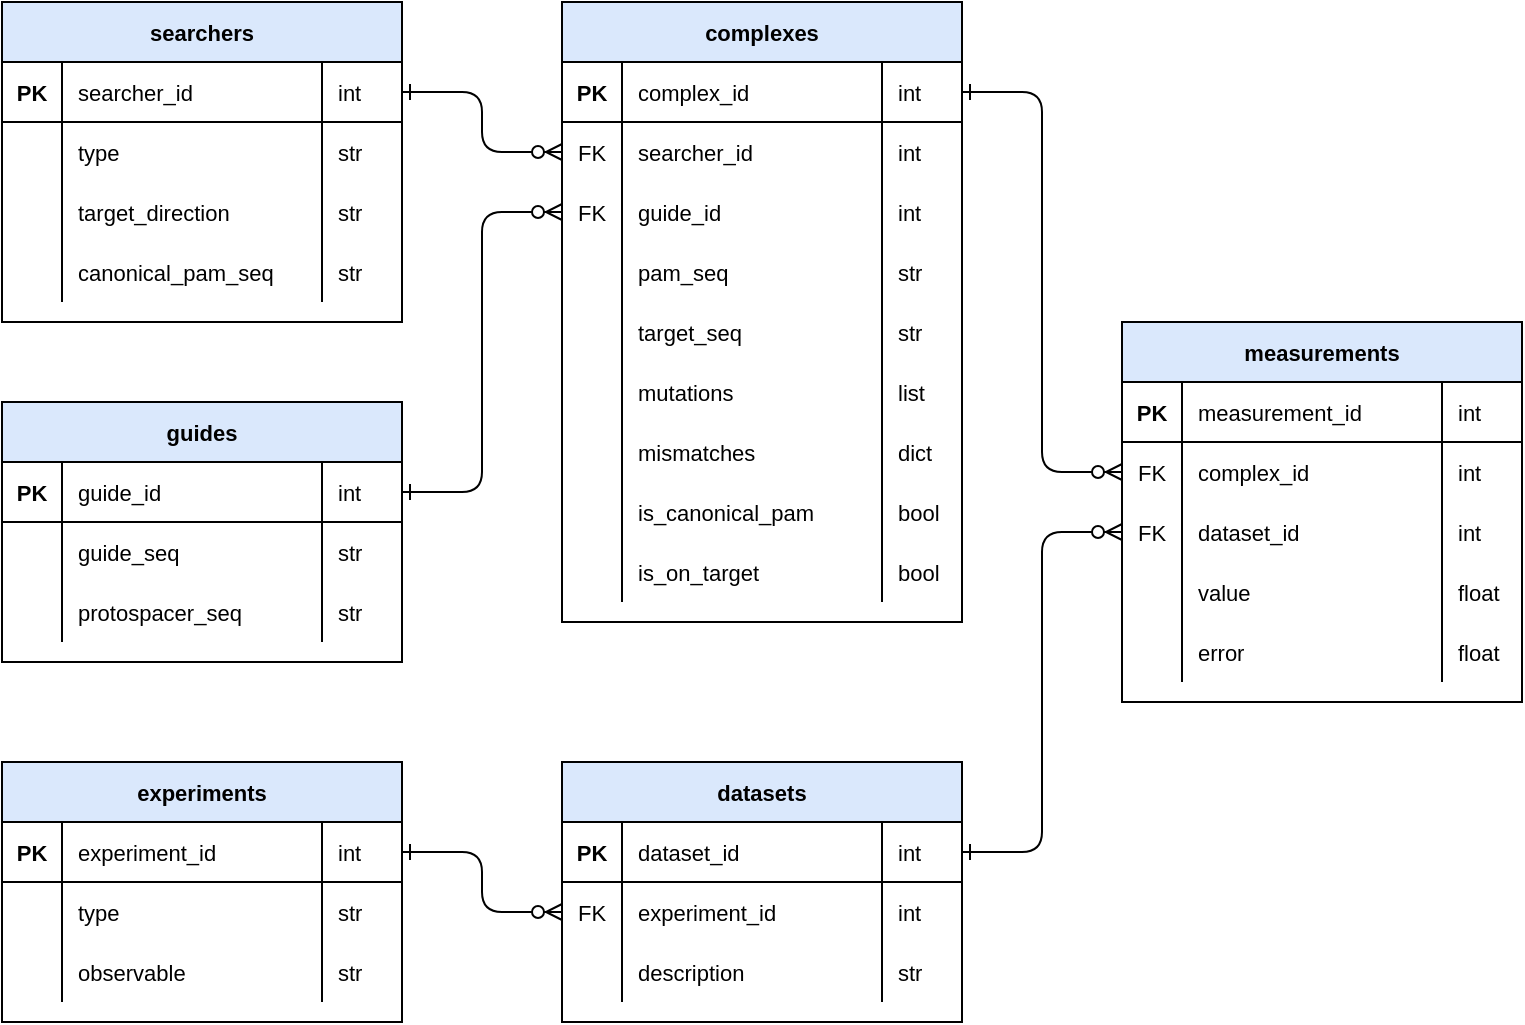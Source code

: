 <mxfile version="15.4.3" type="device"><diagram id="R2lEEEUBdFMjLlhIrx00" name="Page-1"><mxGraphModel dx="920" dy="513" grid="1" gridSize="10" guides="1" tooltips="1" connect="1" arrows="1" fold="1" page="1" pageScale="1" pageWidth="1169" pageHeight="827" math="0" shadow="0" extFonts="Permanent Marker^https://fonts.googleapis.com/css?family=Permanent+Marker"><root><mxCell id="0"/><mxCell id="1" parent="0"/><mxCell id="C-vyLk0tnHw3VtMMgP7b-23" value="searchers" style="shape=table;startSize=30;container=1;collapsible=1;childLayout=tableLayout;fixedRows=1;rowLines=0;fontStyle=1;align=center;resizeLast=1;fontSize=11;fillColor=#dae8fc;" parent="1" vertex="1"><mxGeometry x="120" y="120" width="200" height="160" as="geometry"/></mxCell><mxCell id="C-vyLk0tnHw3VtMMgP7b-24" value="" style="shape=partialRectangle;collapsible=0;dropTarget=0;pointerEvents=0;fillColor=none;points=[[0,0.5],[1,0.5]];portConstraint=eastwest;top=0;left=0;right=0;bottom=1;fontSize=11;" parent="C-vyLk0tnHw3VtMMgP7b-23" vertex="1"><mxGeometry y="30" width="200" height="30" as="geometry"/></mxCell><mxCell id="C-vyLk0tnHw3VtMMgP7b-25" value="PK" style="shape=partialRectangle;overflow=hidden;connectable=0;fillColor=none;top=0;left=0;bottom=0;right=0;fontStyle=1;fontSize=11;" parent="C-vyLk0tnHw3VtMMgP7b-24" vertex="1"><mxGeometry width="30" height="30" as="geometry"><mxRectangle width="30" height="30" as="alternateBounds"/></mxGeometry></mxCell><mxCell id="C-vyLk0tnHw3VtMMgP7b-26" value="searcher_id" style="shape=partialRectangle;overflow=hidden;connectable=0;fillColor=none;top=0;left=0;bottom=0;right=0;align=left;spacingLeft=6;fontStyle=0;fontSize=11;" parent="C-vyLk0tnHw3VtMMgP7b-24" vertex="1"><mxGeometry x="30" width="130" height="30" as="geometry"><mxRectangle width="130" height="30" as="alternateBounds"/></mxGeometry></mxCell><mxCell id="OWMgt8WF7cb6VwporYdC-1" value="int" style="shape=partialRectangle;overflow=hidden;connectable=0;fillColor=none;top=0;left=0;bottom=0;right=0;align=left;spacingLeft=6;fontStyle=0;fontSize=11;" parent="C-vyLk0tnHw3VtMMgP7b-24" vertex="1"><mxGeometry x="160" width="40" height="30" as="geometry"><mxRectangle width="40" height="30" as="alternateBounds"/></mxGeometry></mxCell><mxCell id="C-vyLk0tnHw3VtMMgP7b-27" value="" style="shape=partialRectangle;collapsible=0;dropTarget=0;pointerEvents=0;fillColor=none;points=[[0,0.5],[1,0.5]];portConstraint=eastwest;top=0;left=0;right=0;bottom=0;fontSize=11;" parent="C-vyLk0tnHw3VtMMgP7b-23" vertex="1"><mxGeometry y="60" width="200" height="30" as="geometry"/></mxCell><mxCell id="C-vyLk0tnHw3VtMMgP7b-28" value="" style="shape=partialRectangle;overflow=hidden;connectable=0;fillColor=none;top=0;left=0;bottom=0;right=0;fontSize=11;" parent="C-vyLk0tnHw3VtMMgP7b-27" vertex="1"><mxGeometry width="30" height="30" as="geometry"><mxRectangle width="30" height="30" as="alternateBounds"/></mxGeometry></mxCell><mxCell id="C-vyLk0tnHw3VtMMgP7b-29" value="type" style="shape=partialRectangle;overflow=hidden;connectable=0;fillColor=none;top=0;left=0;bottom=0;right=0;align=left;spacingLeft=6;fontSize=11;" parent="C-vyLk0tnHw3VtMMgP7b-27" vertex="1"><mxGeometry x="30" width="130" height="30" as="geometry"><mxRectangle width="130" height="30" as="alternateBounds"/></mxGeometry></mxCell><mxCell id="OWMgt8WF7cb6VwporYdC-2" value="str" style="shape=partialRectangle;overflow=hidden;connectable=0;fillColor=none;top=0;left=0;bottom=0;right=0;align=left;spacingLeft=6;fontSize=11;" parent="C-vyLk0tnHw3VtMMgP7b-27" vertex="1"><mxGeometry x="160" width="40" height="30" as="geometry"><mxRectangle width="40" height="30" as="alternateBounds"/></mxGeometry></mxCell><mxCell id="OWMgt8WF7cb6VwporYdC-7" style="shape=partialRectangle;collapsible=0;dropTarget=0;pointerEvents=0;fillColor=none;points=[[0,0.5],[1,0.5]];portConstraint=eastwest;top=0;left=0;right=0;bottom=0;fontSize=11;" parent="C-vyLk0tnHw3VtMMgP7b-23" vertex="1"><mxGeometry y="90" width="200" height="30" as="geometry"/></mxCell><mxCell id="OWMgt8WF7cb6VwporYdC-8" style="shape=partialRectangle;overflow=hidden;connectable=0;fillColor=none;top=0;left=0;bottom=0;right=0;fontSize=11;" parent="OWMgt8WF7cb6VwporYdC-7" vertex="1"><mxGeometry width="30" height="30" as="geometry"><mxRectangle width="30" height="30" as="alternateBounds"/></mxGeometry></mxCell><mxCell id="OWMgt8WF7cb6VwporYdC-9" value="target_direction" style="shape=partialRectangle;overflow=hidden;connectable=0;fillColor=none;top=0;left=0;bottom=0;right=0;align=left;spacingLeft=6;fontSize=11;" parent="OWMgt8WF7cb6VwporYdC-7" vertex="1"><mxGeometry x="30" width="130" height="30" as="geometry"><mxRectangle width="130" height="30" as="alternateBounds"/></mxGeometry></mxCell><mxCell id="OWMgt8WF7cb6VwporYdC-10" value="str" style="shape=partialRectangle;overflow=hidden;connectable=0;fillColor=none;top=0;left=0;bottom=0;right=0;align=left;spacingLeft=6;fontSize=11;" parent="OWMgt8WF7cb6VwporYdC-7" vertex="1"><mxGeometry x="160" width="40" height="30" as="geometry"><mxRectangle width="40" height="30" as="alternateBounds"/></mxGeometry></mxCell><mxCell id="OWMgt8WF7cb6VwporYdC-3" style="shape=partialRectangle;collapsible=0;dropTarget=0;pointerEvents=0;fillColor=none;points=[[0,0.5],[1,0.5]];portConstraint=eastwest;top=0;left=0;right=0;bottom=0;fontSize=11;" parent="C-vyLk0tnHw3VtMMgP7b-23" vertex="1"><mxGeometry y="120" width="200" height="30" as="geometry"/></mxCell><mxCell id="OWMgt8WF7cb6VwporYdC-4" style="shape=partialRectangle;overflow=hidden;connectable=0;fillColor=none;top=0;left=0;bottom=0;right=0;fontSize=11;" parent="OWMgt8WF7cb6VwporYdC-3" vertex="1"><mxGeometry width="30" height="30" as="geometry"><mxRectangle width="30" height="30" as="alternateBounds"/></mxGeometry></mxCell><mxCell id="OWMgt8WF7cb6VwporYdC-5" value="canonical_pam_seq" style="shape=partialRectangle;overflow=hidden;connectable=0;fillColor=none;top=0;left=0;bottom=0;right=0;align=left;spacingLeft=6;fontSize=11;" parent="OWMgt8WF7cb6VwporYdC-3" vertex="1"><mxGeometry x="30" width="130" height="30" as="geometry"><mxRectangle width="130" height="30" as="alternateBounds"/></mxGeometry></mxCell><mxCell id="OWMgt8WF7cb6VwporYdC-6" value="str" style="shape=partialRectangle;overflow=hidden;connectable=0;fillColor=none;top=0;left=0;bottom=0;right=0;align=left;spacingLeft=6;fontSize=11;" parent="OWMgt8WF7cb6VwporYdC-3" vertex="1"><mxGeometry x="160" width="40" height="30" as="geometry"><mxRectangle width="40" height="30" as="alternateBounds"/></mxGeometry></mxCell><mxCell id="OWMgt8WF7cb6VwporYdC-11" value="guides" style="shape=table;startSize=30;container=1;collapsible=1;childLayout=tableLayout;fixedRows=1;rowLines=0;fontStyle=1;align=center;resizeLast=1;fontSize=11;fillColor=#dae8fc;" parent="1" vertex="1"><mxGeometry x="120" y="320" width="200" height="130" as="geometry"/></mxCell><mxCell id="OWMgt8WF7cb6VwporYdC-12" value="" style="shape=partialRectangle;collapsible=0;dropTarget=0;pointerEvents=0;fillColor=none;points=[[0,0.5],[1,0.5]];portConstraint=eastwest;top=0;left=0;right=0;bottom=1;fontSize=11;" parent="OWMgt8WF7cb6VwporYdC-11" vertex="1"><mxGeometry y="30" width="200" height="30" as="geometry"/></mxCell><mxCell id="OWMgt8WF7cb6VwporYdC-13" value="PK" style="shape=partialRectangle;overflow=hidden;connectable=0;fillColor=none;top=0;left=0;bottom=0;right=0;fontStyle=1;fontSize=11;" parent="OWMgt8WF7cb6VwporYdC-12" vertex="1"><mxGeometry width="30" height="30" as="geometry"><mxRectangle width="30" height="30" as="alternateBounds"/></mxGeometry></mxCell><mxCell id="OWMgt8WF7cb6VwporYdC-14" value="guide_id" style="shape=partialRectangle;overflow=hidden;connectable=0;fillColor=none;top=0;left=0;bottom=0;right=0;align=left;spacingLeft=6;fontStyle=0;fontSize=11;" parent="OWMgt8WF7cb6VwporYdC-12" vertex="1"><mxGeometry x="30" width="130" height="30" as="geometry"><mxRectangle width="130" height="30" as="alternateBounds"/></mxGeometry></mxCell><mxCell id="OWMgt8WF7cb6VwporYdC-15" value="int" style="shape=partialRectangle;overflow=hidden;connectable=0;fillColor=none;top=0;left=0;bottom=0;right=0;align=left;spacingLeft=6;fontStyle=0;fontSize=11;" parent="OWMgt8WF7cb6VwporYdC-12" vertex="1"><mxGeometry x="160" width="40" height="30" as="geometry"><mxRectangle width="40" height="30" as="alternateBounds"/></mxGeometry></mxCell><mxCell id="OWMgt8WF7cb6VwporYdC-20" style="shape=partialRectangle;collapsible=0;dropTarget=0;pointerEvents=0;fillColor=none;points=[[0,0.5],[1,0.5]];portConstraint=eastwest;top=0;left=0;right=0;bottom=0;fontSize=11;" parent="OWMgt8WF7cb6VwporYdC-11" vertex="1"><mxGeometry y="60" width="200" height="30" as="geometry"/></mxCell><mxCell id="OWMgt8WF7cb6VwporYdC-21" style="shape=partialRectangle;overflow=hidden;connectable=0;fillColor=none;top=0;left=0;bottom=0;right=0;fontSize=11;" parent="OWMgt8WF7cb6VwporYdC-20" vertex="1"><mxGeometry width="30" height="30" as="geometry"><mxRectangle width="30" height="30" as="alternateBounds"/></mxGeometry></mxCell><mxCell id="OWMgt8WF7cb6VwporYdC-22" value="guide_seq" style="shape=partialRectangle;overflow=hidden;connectable=0;fillColor=none;top=0;left=0;bottom=0;right=0;align=left;spacingLeft=6;fontSize=11;" parent="OWMgt8WF7cb6VwporYdC-20" vertex="1"><mxGeometry x="30" width="130" height="30" as="geometry"><mxRectangle width="130" height="30" as="alternateBounds"/></mxGeometry></mxCell><mxCell id="OWMgt8WF7cb6VwporYdC-23" value="str" style="shape=partialRectangle;overflow=hidden;connectable=0;fillColor=none;top=0;left=0;bottom=0;right=0;align=left;spacingLeft=6;fontSize=11;" parent="OWMgt8WF7cb6VwporYdC-20" vertex="1"><mxGeometry x="160" width="40" height="30" as="geometry"><mxRectangle width="40" height="30" as="alternateBounds"/></mxGeometry></mxCell><mxCell id="OWMgt8WF7cb6VwporYdC-24" style="shape=partialRectangle;collapsible=0;dropTarget=0;pointerEvents=0;fillColor=none;points=[[0,0.5],[1,0.5]];portConstraint=eastwest;top=0;left=0;right=0;bottom=0;fontSize=11;" parent="OWMgt8WF7cb6VwporYdC-11" vertex="1"><mxGeometry y="90" width="200" height="30" as="geometry"/></mxCell><mxCell id="OWMgt8WF7cb6VwporYdC-25" style="shape=partialRectangle;overflow=hidden;connectable=0;fillColor=none;top=0;left=0;bottom=0;right=0;fontSize=11;" parent="OWMgt8WF7cb6VwporYdC-24" vertex="1"><mxGeometry width="30" height="30" as="geometry"><mxRectangle width="30" height="30" as="alternateBounds"/></mxGeometry></mxCell><mxCell id="OWMgt8WF7cb6VwporYdC-26" value="protospacer_seq" style="shape=partialRectangle;overflow=hidden;connectable=0;fillColor=none;top=0;left=0;bottom=0;right=0;align=left;spacingLeft=6;fontSize=11;" parent="OWMgt8WF7cb6VwporYdC-24" vertex="1"><mxGeometry x="30" width="130" height="30" as="geometry"><mxRectangle width="130" height="30" as="alternateBounds"/></mxGeometry></mxCell><mxCell id="OWMgt8WF7cb6VwporYdC-27" value="str" style="shape=partialRectangle;overflow=hidden;connectable=0;fillColor=none;top=0;left=0;bottom=0;right=0;align=left;spacingLeft=6;fontSize=11;" parent="OWMgt8WF7cb6VwporYdC-24" vertex="1"><mxGeometry x="160" width="40" height="30" as="geometry"><mxRectangle width="40" height="30" as="alternateBounds"/></mxGeometry></mxCell><mxCell id="OWMgt8WF7cb6VwporYdC-29" value="complexes" style="shape=table;startSize=30;container=1;collapsible=1;childLayout=tableLayout;fixedRows=1;rowLines=0;fontStyle=1;align=center;resizeLast=1;fontSize=11;fillColor=#dae8fc;" parent="1" vertex="1"><mxGeometry x="400" y="120" width="200" height="310" as="geometry"/></mxCell><mxCell id="OWMgt8WF7cb6VwporYdC-30" value="" style="shape=partialRectangle;collapsible=0;dropTarget=0;pointerEvents=0;fillColor=none;points=[[0,0.5],[1,0.5]];portConstraint=eastwest;top=0;left=0;right=0;bottom=1;fontSize=11;" parent="OWMgt8WF7cb6VwporYdC-29" vertex="1"><mxGeometry y="30" width="200" height="30" as="geometry"/></mxCell><mxCell id="OWMgt8WF7cb6VwporYdC-31" value="PK" style="shape=partialRectangle;overflow=hidden;connectable=0;fillColor=none;top=0;left=0;bottom=0;right=0;fontStyle=1;fontSize=11;" parent="OWMgt8WF7cb6VwporYdC-30" vertex="1"><mxGeometry width="30" height="30" as="geometry"><mxRectangle width="30" height="30" as="alternateBounds"/></mxGeometry></mxCell><mxCell id="OWMgt8WF7cb6VwporYdC-32" value="complex_id" style="shape=partialRectangle;overflow=hidden;connectable=0;fillColor=none;top=0;left=0;bottom=0;right=0;align=left;spacingLeft=6;fontStyle=0;fontSize=11;" parent="OWMgt8WF7cb6VwporYdC-30" vertex="1"><mxGeometry x="30" width="130" height="30" as="geometry"><mxRectangle width="130" height="30" as="alternateBounds"/></mxGeometry></mxCell><mxCell id="OWMgt8WF7cb6VwporYdC-33" value="int" style="shape=partialRectangle;overflow=hidden;connectable=0;fillColor=none;top=0;left=0;bottom=0;right=0;align=left;spacingLeft=6;fontStyle=0;fontSize=11;" parent="OWMgt8WF7cb6VwporYdC-30" vertex="1"><mxGeometry x="160" width="40" height="30" as="geometry"><mxRectangle width="40" height="30" as="alternateBounds"/></mxGeometry></mxCell><mxCell id="OWMgt8WF7cb6VwporYdC-91" style="shape=partialRectangle;collapsible=0;dropTarget=0;pointerEvents=0;fillColor=none;points=[[0,0.5],[1,0.5]];portConstraint=eastwest;top=0;left=0;right=0;bottom=0;fontSize=11;" parent="OWMgt8WF7cb6VwporYdC-29" vertex="1"><mxGeometry y="60" width="200" height="30" as="geometry"/></mxCell><mxCell id="OWMgt8WF7cb6VwporYdC-92" value="FK" style="shape=partialRectangle;overflow=hidden;connectable=0;fillColor=none;top=0;left=0;bottom=0;right=0;fontSize=11;" parent="OWMgt8WF7cb6VwporYdC-91" vertex="1"><mxGeometry width="30" height="30" as="geometry"><mxRectangle width="30" height="30" as="alternateBounds"/></mxGeometry></mxCell><mxCell id="OWMgt8WF7cb6VwporYdC-93" value="searcher_id" style="shape=partialRectangle;overflow=hidden;connectable=0;fillColor=none;top=0;left=0;bottom=0;right=0;align=left;spacingLeft=6;fontSize=11;" parent="OWMgt8WF7cb6VwporYdC-91" vertex="1"><mxGeometry x="30" width="130" height="30" as="geometry"><mxRectangle width="130" height="30" as="alternateBounds"/></mxGeometry></mxCell><mxCell id="OWMgt8WF7cb6VwporYdC-94" value="int" style="shape=partialRectangle;overflow=hidden;connectable=0;fillColor=none;top=0;left=0;bottom=0;right=0;align=left;spacingLeft=6;fontSize=11;" parent="OWMgt8WF7cb6VwporYdC-91" vertex="1"><mxGeometry x="160" width="40" height="30" as="geometry"><mxRectangle width="40" height="30" as="alternateBounds"/></mxGeometry></mxCell><mxCell id="OWMgt8WF7cb6VwporYdC-34" value="" style="shape=partialRectangle;collapsible=0;dropTarget=0;pointerEvents=0;fillColor=none;points=[[0,0.5],[1,0.5]];portConstraint=eastwest;top=0;left=0;right=0;bottom=0;fontSize=11;" parent="OWMgt8WF7cb6VwporYdC-29" vertex="1"><mxGeometry y="90" width="200" height="30" as="geometry"/></mxCell><mxCell id="OWMgt8WF7cb6VwporYdC-35" value="FK" style="shape=partialRectangle;overflow=hidden;connectable=0;fillColor=none;top=0;left=0;bottom=0;right=0;fontSize=11;" parent="OWMgt8WF7cb6VwporYdC-34" vertex="1"><mxGeometry width="30" height="30" as="geometry"><mxRectangle width="30" height="30" as="alternateBounds"/></mxGeometry></mxCell><mxCell id="OWMgt8WF7cb6VwporYdC-36" value="guide_id" style="shape=partialRectangle;overflow=hidden;connectable=0;fillColor=none;top=0;left=0;bottom=0;right=0;align=left;spacingLeft=6;fontSize=11;" parent="OWMgt8WF7cb6VwporYdC-34" vertex="1"><mxGeometry x="30" width="130" height="30" as="geometry"><mxRectangle width="130" height="30" as="alternateBounds"/></mxGeometry></mxCell><mxCell id="OWMgt8WF7cb6VwporYdC-37" value="int" style="shape=partialRectangle;overflow=hidden;connectable=0;fillColor=none;top=0;left=0;bottom=0;right=0;align=left;spacingLeft=6;fontSize=11;" parent="OWMgt8WF7cb6VwporYdC-34" vertex="1"><mxGeometry x="160" width="40" height="30" as="geometry"><mxRectangle width="40" height="30" as="alternateBounds"/></mxGeometry></mxCell><mxCell id="OWMgt8WF7cb6VwporYdC-96" style="shape=partialRectangle;collapsible=0;dropTarget=0;pointerEvents=0;fillColor=none;points=[[0,0.5],[1,0.5]];portConstraint=eastwest;top=0;left=0;right=0;bottom=0;fontSize=11;" parent="OWMgt8WF7cb6VwporYdC-29" vertex="1"><mxGeometry y="120" width="200" height="30" as="geometry"/></mxCell><mxCell id="OWMgt8WF7cb6VwporYdC-97" style="shape=partialRectangle;overflow=hidden;connectable=0;fillColor=none;top=0;left=0;bottom=0;right=0;fontSize=11;" parent="OWMgt8WF7cb6VwporYdC-96" vertex="1"><mxGeometry width="30" height="30" as="geometry"><mxRectangle width="30" height="30" as="alternateBounds"/></mxGeometry></mxCell><mxCell id="OWMgt8WF7cb6VwporYdC-98" value="pam_seq" style="shape=partialRectangle;overflow=hidden;connectable=0;fillColor=none;top=0;left=0;bottom=0;right=0;align=left;spacingLeft=6;fontSize=11;" parent="OWMgt8WF7cb6VwporYdC-96" vertex="1"><mxGeometry x="30" width="130" height="30" as="geometry"><mxRectangle width="130" height="30" as="alternateBounds"/></mxGeometry></mxCell><mxCell id="OWMgt8WF7cb6VwporYdC-99" value="str" style="shape=partialRectangle;overflow=hidden;connectable=0;fillColor=none;top=0;left=0;bottom=0;right=0;align=left;spacingLeft=6;fontSize=11;" parent="OWMgt8WF7cb6VwporYdC-96" vertex="1"><mxGeometry x="160" width="40" height="30" as="geometry"><mxRectangle width="40" height="30" as="alternateBounds"/></mxGeometry></mxCell><mxCell id="OWMgt8WF7cb6VwporYdC-56" style="shape=partialRectangle;collapsible=0;dropTarget=0;pointerEvents=0;fillColor=none;points=[[0,0.5],[1,0.5]];portConstraint=eastwest;top=0;left=0;right=0;bottom=0;fontSize=11;" parent="OWMgt8WF7cb6VwporYdC-29" vertex="1"><mxGeometry y="150" width="200" height="30" as="geometry"/></mxCell><mxCell id="OWMgt8WF7cb6VwporYdC-57" style="shape=partialRectangle;overflow=hidden;connectable=0;fillColor=none;top=0;left=0;bottom=0;right=0;fontSize=11;" parent="OWMgt8WF7cb6VwporYdC-56" vertex="1"><mxGeometry width="30" height="30" as="geometry"><mxRectangle width="30" height="30" as="alternateBounds"/></mxGeometry></mxCell><mxCell id="OWMgt8WF7cb6VwporYdC-58" value="target_seq" style="shape=partialRectangle;overflow=hidden;connectable=0;fillColor=none;top=0;left=0;bottom=0;right=0;align=left;spacingLeft=6;fontSize=11;" parent="OWMgt8WF7cb6VwporYdC-56" vertex="1"><mxGeometry x="30" width="130" height="30" as="geometry"><mxRectangle width="130" height="30" as="alternateBounds"/></mxGeometry></mxCell><mxCell id="OWMgt8WF7cb6VwporYdC-59" value="str" style="shape=partialRectangle;overflow=hidden;connectable=0;fillColor=none;top=0;left=0;bottom=0;right=0;align=left;spacingLeft=6;fontSize=11;" parent="OWMgt8WF7cb6VwporYdC-56" vertex="1"><mxGeometry x="160" width="40" height="30" as="geometry"><mxRectangle width="40" height="30" as="alternateBounds"/></mxGeometry></mxCell><mxCell id="OWMgt8WF7cb6VwporYdC-52" style="shape=partialRectangle;collapsible=0;dropTarget=0;pointerEvents=0;fillColor=none;points=[[0,0.5],[1,0.5]];portConstraint=eastwest;top=0;left=0;right=0;bottom=0;fontSize=11;" parent="OWMgt8WF7cb6VwporYdC-29" vertex="1"><mxGeometry y="180" width="200" height="30" as="geometry"/></mxCell><mxCell id="OWMgt8WF7cb6VwporYdC-53" style="shape=partialRectangle;overflow=hidden;connectable=0;fillColor=none;top=0;left=0;bottom=0;right=0;fontSize=11;" parent="OWMgt8WF7cb6VwporYdC-52" vertex="1"><mxGeometry width="30" height="30" as="geometry"><mxRectangle width="30" height="30" as="alternateBounds"/></mxGeometry></mxCell><mxCell id="OWMgt8WF7cb6VwporYdC-54" value="mutations" style="shape=partialRectangle;overflow=hidden;connectable=0;fillColor=none;top=0;left=0;bottom=0;right=0;align=left;spacingLeft=6;fontSize=11;" parent="OWMgt8WF7cb6VwporYdC-52" vertex="1"><mxGeometry x="30" width="130" height="30" as="geometry"><mxRectangle width="130" height="30" as="alternateBounds"/></mxGeometry></mxCell><mxCell id="OWMgt8WF7cb6VwporYdC-55" value="list" style="shape=partialRectangle;overflow=hidden;connectable=0;fillColor=none;top=0;left=0;bottom=0;right=0;align=left;spacingLeft=6;fontSize=11;" parent="OWMgt8WF7cb6VwporYdC-52" vertex="1"><mxGeometry x="160" width="40" height="30" as="geometry"><mxRectangle width="40" height="30" as="alternateBounds"/></mxGeometry></mxCell><mxCell id="OWMgt8WF7cb6VwporYdC-48" style="shape=partialRectangle;collapsible=0;dropTarget=0;pointerEvents=0;fillColor=none;points=[[0,0.5],[1,0.5]];portConstraint=eastwest;top=0;left=0;right=0;bottom=0;fontSize=11;" parent="OWMgt8WF7cb6VwporYdC-29" vertex="1"><mxGeometry y="210" width="200" height="30" as="geometry"/></mxCell><mxCell id="OWMgt8WF7cb6VwporYdC-49" style="shape=partialRectangle;overflow=hidden;connectable=0;fillColor=none;top=0;left=0;bottom=0;right=0;fontSize=11;" parent="OWMgt8WF7cb6VwporYdC-48" vertex="1"><mxGeometry width="30" height="30" as="geometry"><mxRectangle width="30" height="30" as="alternateBounds"/></mxGeometry></mxCell><mxCell id="OWMgt8WF7cb6VwporYdC-50" value="mismatches" style="shape=partialRectangle;overflow=hidden;connectable=0;fillColor=none;top=0;left=0;bottom=0;right=0;align=left;spacingLeft=6;fontSize=11;" parent="OWMgt8WF7cb6VwporYdC-48" vertex="1"><mxGeometry x="30" width="130" height="30" as="geometry"><mxRectangle width="130" height="30" as="alternateBounds"/></mxGeometry></mxCell><mxCell id="OWMgt8WF7cb6VwporYdC-51" value="dict" style="shape=partialRectangle;overflow=hidden;connectable=0;fillColor=none;top=0;left=0;bottom=0;right=0;align=left;spacingLeft=6;fontSize=11;" parent="OWMgt8WF7cb6VwporYdC-48" vertex="1"><mxGeometry x="160" width="40" height="30" as="geometry"><mxRectangle width="40" height="30" as="alternateBounds"/></mxGeometry></mxCell><mxCell id="OWMgt8WF7cb6VwporYdC-100" style="shape=partialRectangle;collapsible=0;dropTarget=0;pointerEvents=0;fillColor=none;points=[[0,0.5],[1,0.5]];portConstraint=eastwest;top=0;left=0;right=0;bottom=0;fontSize=11;" parent="OWMgt8WF7cb6VwporYdC-29" vertex="1"><mxGeometry y="240" width="200" height="30" as="geometry"/></mxCell><mxCell id="OWMgt8WF7cb6VwporYdC-101" style="shape=partialRectangle;overflow=hidden;connectable=0;fillColor=none;top=0;left=0;bottom=0;right=0;fontSize=11;" parent="OWMgt8WF7cb6VwporYdC-100" vertex="1"><mxGeometry width="30" height="30" as="geometry"><mxRectangle width="30" height="30" as="alternateBounds"/></mxGeometry></mxCell><mxCell id="OWMgt8WF7cb6VwporYdC-102" value="is_canonical_pam" style="shape=partialRectangle;overflow=hidden;connectable=0;fillColor=none;top=0;left=0;bottom=0;right=0;align=left;spacingLeft=6;fontSize=11;" parent="OWMgt8WF7cb6VwporYdC-100" vertex="1"><mxGeometry x="30" width="130" height="30" as="geometry"><mxRectangle width="130" height="30" as="alternateBounds"/></mxGeometry></mxCell><mxCell id="OWMgt8WF7cb6VwporYdC-103" value="bool" style="shape=partialRectangle;overflow=hidden;connectable=0;fillColor=none;top=0;left=0;bottom=0;right=0;align=left;spacingLeft=6;fontSize=11;" parent="OWMgt8WF7cb6VwporYdC-100" vertex="1"><mxGeometry x="160" width="40" height="30" as="geometry"><mxRectangle width="40" height="30" as="alternateBounds"/></mxGeometry></mxCell><mxCell id="OWMgt8WF7cb6VwporYdC-60" style="shape=partialRectangle;collapsible=0;dropTarget=0;pointerEvents=0;fillColor=none;points=[[0,0.5],[1,0.5]];portConstraint=eastwest;top=0;left=0;right=0;bottom=0;fontSize=11;" parent="OWMgt8WF7cb6VwporYdC-29" vertex="1"><mxGeometry y="270" width="200" height="30" as="geometry"/></mxCell><mxCell id="OWMgt8WF7cb6VwporYdC-61" style="shape=partialRectangle;overflow=hidden;connectable=0;fillColor=none;top=0;left=0;bottom=0;right=0;fontSize=11;" parent="OWMgt8WF7cb6VwporYdC-60" vertex="1"><mxGeometry width="30" height="30" as="geometry"><mxRectangle width="30" height="30" as="alternateBounds"/></mxGeometry></mxCell><mxCell id="OWMgt8WF7cb6VwporYdC-62" value="is_on_target" style="shape=partialRectangle;overflow=hidden;connectable=0;fillColor=none;top=0;left=0;bottom=0;right=0;align=left;spacingLeft=6;fontSize=11;" parent="OWMgt8WF7cb6VwporYdC-60" vertex="1"><mxGeometry x="30" width="130" height="30" as="geometry"><mxRectangle width="130" height="30" as="alternateBounds"/></mxGeometry></mxCell><mxCell id="OWMgt8WF7cb6VwporYdC-63" value="bool" style="shape=partialRectangle;overflow=hidden;connectable=0;fillColor=none;top=0;left=0;bottom=0;right=0;align=left;spacingLeft=6;fontSize=11;" parent="OWMgt8WF7cb6VwporYdC-60" vertex="1"><mxGeometry x="160" width="40" height="30" as="geometry"><mxRectangle width="40" height="30" as="alternateBounds"/></mxGeometry></mxCell><mxCell id="OWMgt8WF7cb6VwporYdC-47" style="edgeStyle=orthogonalEdgeStyle;rounded=1;orthogonalLoop=1;jettySize=auto;html=1;exitX=1;exitY=0.5;exitDx=0;exitDy=0;entryX=0;entryY=0.5;entryDx=0;entryDy=0;fontSize=11;endArrow=ERzeroToMany;endFill=1;startArrow=ERone;startFill=0;" parent="1" source="OWMgt8WF7cb6VwporYdC-12" target="OWMgt8WF7cb6VwporYdC-34" edge="1"><mxGeometry relative="1" as="geometry"/></mxCell><mxCell id="OWMgt8WF7cb6VwporYdC-95" style="edgeStyle=orthogonalEdgeStyle;rounded=1;orthogonalLoop=1;jettySize=auto;html=1;exitX=1;exitY=0.5;exitDx=0;exitDy=0;fontSize=11;endArrow=ERzeroToMany;endFill=1;startArrow=ERone;startFill=0;" parent="1" source="C-vyLk0tnHw3VtMMgP7b-24" target="OWMgt8WF7cb6VwporYdC-91" edge="1"><mxGeometry relative="1" as="geometry"><mxPoint x="330" y="365" as="sourcePoint"/><mxPoint x="350" y="230" as="targetPoint"/></mxGeometry></mxCell><mxCell id="pB6CcoBYDEQ1j55yMQIk-1" value="experiments" style="shape=table;startSize=30;container=1;collapsible=1;childLayout=tableLayout;fixedRows=1;rowLines=0;fontStyle=1;align=center;resizeLast=1;fontSize=11;fillColor=#dae8fc;" parent="1" vertex="1"><mxGeometry x="120" y="500" width="200" height="130" as="geometry"/></mxCell><mxCell id="pB6CcoBYDEQ1j55yMQIk-2" value="" style="shape=partialRectangle;collapsible=0;dropTarget=0;pointerEvents=0;fillColor=none;points=[[0,0.5],[1,0.5]];portConstraint=eastwest;top=0;left=0;right=0;bottom=1;fontSize=11;" parent="pB6CcoBYDEQ1j55yMQIk-1" vertex="1"><mxGeometry y="30" width="200" height="30" as="geometry"/></mxCell><mxCell id="pB6CcoBYDEQ1j55yMQIk-3" value="PK" style="shape=partialRectangle;overflow=hidden;connectable=0;fillColor=none;top=0;left=0;bottom=0;right=0;fontStyle=1;fontSize=11;" parent="pB6CcoBYDEQ1j55yMQIk-2" vertex="1"><mxGeometry width="30" height="30" as="geometry"><mxRectangle width="30" height="30" as="alternateBounds"/></mxGeometry></mxCell><mxCell id="pB6CcoBYDEQ1j55yMQIk-4" value="experiment_id" style="shape=partialRectangle;overflow=hidden;connectable=0;fillColor=none;top=0;left=0;bottom=0;right=0;align=left;spacingLeft=6;fontStyle=0;fontSize=11;" parent="pB6CcoBYDEQ1j55yMQIk-2" vertex="1"><mxGeometry x="30" width="130" height="30" as="geometry"><mxRectangle width="130" height="30" as="alternateBounds"/></mxGeometry></mxCell><mxCell id="pB6CcoBYDEQ1j55yMQIk-5" value="int" style="shape=partialRectangle;overflow=hidden;connectable=0;fillColor=none;top=0;left=0;bottom=0;right=0;align=left;spacingLeft=6;fontStyle=0;fontSize=11;" parent="pB6CcoBYDEQ1j55yMQIk-2" vertex="1"><mxGeometry x="160" width="40" height="30" as="geometry"><mxRectangle width="40" height="30" as="alternateBounds"/></mxGeometry></mxCell><mxCell id="pB6CcoBYDEQ1j55yMQIk-6" style="shape=partialRectangle;collapsible=0;dropTarget=0;pointerEvents=0;fillColor=none;points=[[0,0.5],[1,0.5]];portConstraint=eastwest;top=0;left=0;right=0;bottom=0;fontSize=11;" parent="pB6CcoBYDEQ1j55yMQIk-1" vertex="1"><mxGeometry y="60" width="200" height="30" as="geometry"/></mxCell><mxCell id="pB6CcoBYDEQ1j55yMQIk-7" value="" style="shape=partialRectangle;overflow=hidden;connectable=0;fillColor=none;top=0;left=0;bottom=0;right=0;fontSize=11;" parent="pB6CcoBYDEQ1j55yMQIk-6" vertex="1"><mxGeometry width="30" height="30" as="geometry"><mxRectangle width="30" height="30" as="alternateBounds"/></mxGeometry></mxCell><mxCell id="pB6CcoBYDEQ1j55yMQIk-8" value="type" style="shape=partialRectangle;overflow=hidden;connectable=0;fillColor=none;top=0;left=0;bottom=0;right=0;align=left;spacingLeft=6;fontSize=11;" parent="pB6CcoBYDEQ1j55yMQIk-6" vertex="1"><mxGeometry x="30" width="130" height="30" as="geometry"><mxRectangle width="130" height="30" as="alternateBounds"/></mxGeometry></mxCell><mxCell id="pB6CcoBYDEQ1j55yMQIk-9" value="str" style="shape=partialRectangle;overflow=hidden;connectable=0;fillColor=none;top=0;left=0;bottom=0;right=0;align=left;spacingLeft=6;fontSize=11;" parent="pB6CcoBYDEQ1j55yMQIk-6" vertex="1"><mxGeometry x="160" width="40" height="30" as="geometry"><mxRectangle width="40" height="30" as="alternateBounds"/></mxGeometry></mxCell><mxCell id="pB6CcoBYDEQ1j55yMQIk-10" value="" style="shape=partialRectangle;collapsible=0;dropTarget=0;pointerEvents=0;fillColor=none;points=[[0,0.5],[1,0.5]];portConstraint=eastwest;top=0;left=0;right=0;bottom=0;fontSize=11;" parent="pB6CcoBYDEQ1j55yMQIk-1" vertex="1"><mxGeometry y="90" width="200" height="30" as="geometry"/></mxCell><mxCell id="pB6CcoBYDEQ1j55yMQIk-11" value="" style="shape=partialRectangle;overflow=hidden;connectable=0;fillColor=none;top=0;left=0;bottom=0;right=0;fontSize=11;" parent="pB6CcoBYDEQ1j55yMQIk-10" vertex="1"><mxGeometry width="30" height="30" as="geometry"><mxRectangle width="30" height="30" as="alternateBounds"/></mxGeometry></mxCell><mxCell id="pB6CcoBYDEQ1j55yMQIk-12" value="observable" style="shape=partialRectangle;overflow=hidden;connectable=0;fillColor=none;top=0;left=0;bottom=0;right=0;align=left;spacingLeft=6;fontSize=11;" parent="pB6CcoBYDEQ1j55yMQIk-10" vertex="1"><mxGeometry x="30" width="130" height="30" as="geometry"><mxRectangle width="130" height="30" as="alternateBounds"/></mxGeometry></mxCell><mxCell id="pB6CcoBYDEQ1j55yMQIk-13" value="str" style="shape=partialRectangle;overflow=hidden;connectable=0;fillColor=none;top=0;left=0;bottom=0;right=0;align=left;spacingLeft=6;fontSize=11;" parent="pB6CcoBYDEQ1j55yMQIk-10" vertex="1"><mxGeometry x="160" width="40" height="30" as="geometry"><mxRectangle width="40" height="30" as="alternateBounds"/></mxGeometry></mxCell><mxCell id="pB6CcoBYDEQ1j55yMQIk-38" value="datasets" style="shape=table;startSize=30;container=1;collapsible=1;childLayout=tableLayout;fixedRows=1;rowLines=0;fontStyle=1;align=center;resizeLast=1;fontSize=11;fillColor=#dae8fc;" parent="1" vertex="1"><mxGeometry x="400" y="500" width="200" height="130" as="geometry"/></mxCell><mxCell id="pB6CcoBYDEQ1j55yMQIk-39" value="" style="shape=partialRectangle;collapsible=0;dropTarget=0;pointerEvents=0;fillColor=none;points=[[0,0.5],[1,0.5]];portConstraint=eastwest;top=0;left=0;right=0;bottom=1;fontSize=11;" parent="pB6CcoBYDEQ1j55yMQIk-38" vertex="1"><mxGeometry y="30" width="200" height="30" as="geometry"/></mxCell><mxCell id="pB6CcoBYDEQ1j55yMQIk-40" value="PK" style="shape=partialRectangle;overflow=hidden;connectable=0;fillColor=none;top=0;left=0;bottom=0;right=0;fontStyle=1;fontSize=11;" parent="pB6CcoBYDEQ1j55yMQIk-39" vertex="1"><mxGeometry width="30" height="30" as="geometry"><mxRectangle width="30" height="30" as="alternateBounds"/></mxGeometry></mxCell><mxCell id="pB6CcoBYDEQ1j55yMQIk-41" value="dataset_id" style="shape=partialRectangle;overflow=hidden;connectable=0;fillColor=none;top=0;left=0;bottom=0;right=0;align=left;spacingLeft=6;fontStyle=0;fontSize=11;" parent="pB6CcoBYDEQ1j55yMQIk-39" vertex="1"><mxGeometry x="30" width="130" height="30" as="geometry"><mxRectangle width="130" height="30" as="alternateBounds"/></mxGeometry></mxCell><mxCell id="pB6CcoBYDEQ1j55yMQIk-42" value="int" style="shape=partialRectangle;overflow=hidden;connectable=0;fillColor=none;top=0;left=0;bottom=0;right=0;align=left;spacingLeft=6;fontStyle=0;fontSize=11;" parent="pB6CcoBYDEQ1j55yMQIk-39" vertex="1"><mxGeometry x="160" width="40" height="30" as="geometry"><mxRectangle width="40" height="30" as="alternateBounds"/></mxGeometry></mxCell><mxCell id="pB6CcoBYDEQ1j55yMQIk-43" style="shape=partialRectangle;collapsible=0;dropTarget=0;pointerEvents=0;fillColor=none;points=[[0,0.5],[1,0.5]];portConstraint=eastwest;top=0;left=0;right=0;bottom=0;fontSize=11;" parent="pB6CcoBYDEQ1j55yMQIk-38" vertex="1"><mxGeometry y="60" width="200" height="30" as="geometry"/></mxCell><mxCell id="pB6CcoBYDEQ1j55yMQIk-44" value="FK" style="shape=partialRectangle;overflow=hidden;connectable=0;fillColor=none;top=0;left=0;bottom=0;right=0;fontSize=11;" parent="pB6CcoBYDEQ1j55yMQIk-43" vertex="1"><mxGeometry width="30" height="30" as="geometry"><mxRectangle width="30" height="30" as="alternateBounds"/></mxGeometry></mxCell><mxCell id="pB6CcoBYDEQ1j55yMQIk-45" value="experiment_id" style="shape=partialRectangle;overflow=hidden;connectable=0;fillColor=none;top=0;left=0;bottom=0;right=0;align=left;spacingLeft=6;fontSize=11;" parent="pB6CcoBYDEQ1j55yMQIk-43" vertex="1"><mxGeometry x="30" width="130" height="30" as="geometry"><mxRectangle width="130" height="30" as="alternateBounds"/></mxGeometry></mxCell><mxCell id="pB6CcoBYDEQ1j55yMQIk-46" value="int" style="shape=partialRectangle;overflow=hidden;connectable=0;fillColor=none;top=0;left=0;bottom=0;right=0;align=left;spacingLeft=6;fontSize=11;" parent="pB6CcoBYDEQ1j55yMQIk-43" vertex="1"><mxGeometry x="160" width="40" height="30" as="geometry"><mxRectangle width="40" height="30" as="alternateBounds"/></mxGeometry></mxCell><mxCell id="pB6CcoBYDEQ1j55yMQIk-47" value="" style="shape=partialRectangle;collapsible=0;dropTarget=0;pointerEvents=0;fillColor=none;points=[[0,0.5],[1,0.5]];portConstraint=eastwest;top=0;left=0;right=0;bottom=0;fontSize=11;" parent="pB6CcoBYDEQ1j55yMQIk-38" vertex="1"><mxGeometry y="90" width="200" height="30" as="geometry"/></mxCell><mxCell id="pB6CcoBYDEQ1j55yMQIk-48" value="" style="shape=partialRectangle;overflow=hidden;connectable=0;fillColor=none;top=0;left=0;bottom=0;right=0;fontSize=11;" parent="pB6CcoBYDEQ1j55yMQIk-47" vertex="1"><mxGeometry width="30" height="30" as="geometry"><mxRectangle width="30" height="30" as="alternateBounds"/></mxGeometry></mxCell><mxCell id="pB6CcoBYDEQ1j55yMQIk-49" value="description" style="shape=partialRectangle;overflow=hidden;connectable=0;fillColor=none;top=0;left=0;bottom=0;right=0;align=left;spacingLeft=6;fontSize=11;" parent="pB6CcoBYDEQ1j55yMQIk-47" vertex="1"><mxGeometry x="30" width="130" height="30" as="geometry"><mxRectangle width="130" height="30" as="alternateBounds"/></mxGeometry></mxCell><mxCell id="pB6CcoBYDEQ1j55yMQIk-50" value="str" style="shape=partialRectangle;overflow=hidden;connectable=0;fillColor=none;top=0;left=0;bottom=0;right=0;align=left;spacingLeft=6;fontSize=11;" parent="pB6CcoBYDEQ1j55yMQIk-47" vertex="1"><mxGeometry x="160" width="40" height="30" as="geometry"><mxRectangle width="40" height="30" as="alternateBounds"/></mxGeometry></mxCell><mxCell id="pB6CcoBYDEQ1j55yMQIk-51" style="edgeStyle=orthogonalEdgeStyle;rounded=1;orthogonalLoop=1;jettySize=auto;html=1;exitX=1;exitY=0.5;exitDx=0;exitDy=0;fontSize=11;endArrow=ERzeroToMany;endFill=1;startArrow=ERone;startFill=0;entryX=0;entryY=0.5;entryDx=0;entryDy=0;" parent="1" source="pB6CcoBYDEQ1j55yMQIk-2" target="pB6CcoBYDEQ1j55yMQIk-43" edge="1"><mxGeometry relative="1" as="geometry"><mxPoint x="330" y="155" as="sourcePoint"/><mxPoint x="410" y="195" as="targetPoint"/></mxGeometry></mxCell><mxCell id="pB6CcoBYDEQ1j55yMQIk-52" value="measurements" style="shape=table;startSize=30;container=1;collapsible=1;childLayout=tableLayout;fixedRows=1;rowLines=0;fontStyle=1;align=center;resizeLast=1;fontSize=11;fillColor=#dae8fc;" parent="1" vertex="1"><mxGeometry x="680" y="280" width="200" height="190" as="geometry"/></mxCell><mxCell id="pB6CcoBYDEQ1j55yMQIk-53" value="" style="shape=partialRectangle;collapsible=0;dropTarget=0;pointerEvents=0;fillColor=none;points=[[0,0.5],[1,0.5]];portConstraint=eastwest;top=0;left=0;right=0;bottom=1;fontSize=11;" parent="pB6CcoBYDEQ1j55yMQIk-52" vertex="1"><mxGeometry y="30" width="200" height="30" as="geometry"/></mxCell><mxCell id="pB6CcoBYDEQ1j55yMQIk-54" value="PK" style="shape=partialRectangle;overflow=hidden;connectable=0;fillColor=none;top=0;left=0;bottom=0;right=0;fontStyle=1;fontSize=11;" parent="pB6CcoBYDEQ1j55yMQIk-53" vertex="1"><mxGeometry width="30" height="30" as="geometry"><mxRectangle width="30" height="30" as="alternateBounds"/></mxGeometry></mxCell><mxCell id="pB6CcoBYDEQ1j55yMQIk-55" value="measurement_id" style="shape=partialRectangle;overflow=hidden;connectable=0;fillColor=none;top=0;left=0;bottom=0;right=0;align=left;spacingLeft=6;fontStyle=0;fontSize=11;" parent="pB6CcoBYDEQ1j55yMQIk-53" vertex="1"><mxGeometry x="30" width="130" height="30" as="geometry"><mxRectangle width="130" height="30" as="alternateBounds"/></mxGeometry></mxCell><mxCell id="pB6CcoBYDEQ1j55yMQIk-56" value="int" style="shape=partialRectangle;overflow=hidden;connectable=0;fillColor=none;top=0;left=0;bottom=0;right=0;align=left;spacingLeft=6;fontStyle=0;fontSize=11;" parent="pB6CcoBYDEQ1j55yMQIk-53" vertex="1"><mxGeometry x="160" width="40" height="30" as="geometry"><mxRectangle width="40" height="30" as="alternateBounds"/></mxGeometry></mxCell><mxCell id="pB6CcoBYDEQ1j55yMQIk-57" style="shape=partialRectangle;collapsible=0;dropTarget=0;pointerEvents=0;fillColor=none;points=[[0,0.5],[1,0.5]];portConstraint=eastwest;top=0;left=0;right=0;bottom=0;fontSize=11;" parent="pB6CcoBYDEQ1j55yMQIk-52" vertex="1"><mxGeometry y="60" width="200" height="30" as="geometry"/></mxCell><mxCell id="pB6CcoBYDEQ1j55yMQIk-58" value="FK" style="shape=partialRectangle;overflow=hidden;connectable=0;fillColor=none;top=0;left=0;bottom=0;right=0;fontSize=11;" parent="pB6CcoBYDEQ1j55yMQIk-57" vertex="1"><mxGeometry width="30" height="30" as="geometry"><mxRectangle width="30" height="30" as="alternateBounds"/></mxGeometry></mxCell><mxCell id="pB6CcoBYDEQ1j55yMQIk-59" value="complex_id" style="shape=partialRectangle;overflow=hidden;connectable=0;fillColor=none;top=0;left=0;bottom=0;right=0;align=left;spacingLeft=6;fontSize=11;" parent="pB6CcoBYDEQ1j55yMQIk-57" vertex="1"><mxGeometry x="30" width="130" height="30" as="geometry"><mxRectangle width="130" height="30" as="alternateBounds"/></mxGeometry></mxCell><mxCell id="pB6CcoBYDEQ1j55yMQIk-60" value="int" style="shape=partialRectangle;overflow=hidden;connectable=0;fillColor=none;top=0;left=0;bottom=0;right=0;align=left;spacingLeft=6;fontSize=11;" parent="pB6CcoBYDEQ1j55yMQIk-57" vertex="1"><mxGeometry x="160" width="40" height="30" as="geometry"><mxRectangle width="40" height="30" as="alternateBounds"/></mxGeometry></mxCell><mxCell id="pB6CcoBYDEQ1j55yMQIk-61" value="" style="shape=partialRectangle;collapsible=0;dropTarget=0;pointerEvents=0;fillColor=none;points=[[0,0.5],[1,0.5]];portConstraint=eastwest;top=0;left=0;right=0;bottom=0;fontSize=11;" parent="pB6CcoBYDEQ1j55yMQIk-52" vertex="1"><mxGeometry y="90" width="200" height="30" as="geometry"/></mxCell><mxCell id="pB6CcoBYDEQ1j55yMQIk-62" value="FK" style="shape=partialRectangle;overflow=hidden;connectable=0;fillColor=none;top=0;left=0;bottom=0;right=0;fontSize=11;" parent="pB6CcoBYDEQ1j55yMQIk-61" vertex="1"><mxGeometry width="30" height="30" as="geometry"><mxRectangle width="30" height="30" as="alternateBounds"/></mxGeometry></mxCell><mxCell id="pB6CcoBYDEQ1j55yMQIk-63" value="dataset_id" style="shape=partialRectangle;overflow=hidden;connectable=0;fillColor=none;top=0;left=0;bottom=0;right=0;align=left;spacingLeft=6;fontSize=11;" parent="pB6CcoBYDEQ1j55yMQIk-61" vertex="1"><mxGeometry x="30" width="130" height="30" as="geometry"><mxRectangle width="130" height="30" as="alternateBounds"/></mxGeometry></mxCell><mxCell id="pB6CcoBYDEQ1j55yMQIk-64" value="int" style="shape=partialRectangle;overflow=hidden;connectable=0;fillColor=none;top=0;left=0;bottom=0;right=0;align=left;spacingLeft=6;fontSize=11;" parent="pB6CcoBYDEQ1j55yMQIk-61" vertex="1"><mxGeometry x="160" width="40" height="30" as="geometry"><mxRectangle width="40" height="30" as="alternateBounds"/></mxGeometry></mxCell><mxCell id="pB6CcoBYDEQ1j55yMQIk-69" style="shape=partialRectangle;collapsible=0;dropTarget=0;pointerEvents=0;fillColor=none;points=[[0,0.5],[1,0.5]];portConstraint=eastwest;top=0;left=0;right=0;bottom=0;fontSize=11;" parent="pB6CcoBYDEQ1j55yMQIk-52" vertex="1"><mxGeometry y="120" width="200" height="30" as="geometry"/></mxCell><mxCell id="pB6CcoBYDEQ1j55yMQIk-70" style="shape=partialRectangle;overflow=hidden;connectable=0;fillColor=none;top=0;left=0;bottom=0;right=0;fontSize=11;" parent="pB6CcoBYDEQ1j55yMQIk-69" vertex="1"><mxGeometry width="30" height="30" as="geometry"><mxRectangle width="30" height="30" as="alternateBounds"/></mxGeometry></mxCell><mxCell id="pB6CcoBYDEQ1j55yMQIk-71" value="value" style="shape=partialRectangle;overflow=hidden;connectable=0;fillColor=none;top=0;left=0;bottom=0;right=0;align=left;spacingLeft=6;fontSize=11;" parent="pB6CcoBYDEQ1j55yMQIk-69" vertex="1"><mxGeometry x="30" width="130" height="30" as="geometry"><mxRectangle width="130" height="30" as="alternateBounds"/></mxGeometry></mxCell><mxCell id="pB6CcoBYDEQ1j55yMQIk-72" value="float" style="shape=partialRectangle;overflow=hidden;connectable=0;fillColor=none;top=0;left=0;bottom=0;right=0;align=left;spacingLeft=6;fontSize=11;" parent="pB6CcoBYDEQ1j55yMQIk-69" vertex="1"><mxGeometry x="160" width="40" height="30" as="geometry"><mxRectangle width="40" height="30" as="alternateBounds"/></mxGeometry></mxCell><mxCell id="pB6CcoBYDEQ1j55yMQIk-65" style="shape=partialRectangle;collapsible=0;dropTarget=0;pointerEvents=0;fillColor=none;points=[[0,0.5],[1,0.5]];portConstraint=eastwest;top=0;left=0;right=0;bottom=0;fontSize=11;" parent="pB6CcoBYDEQ1j55yMQIk-52" vertex="1"><mxGeometry y="150" width="200" height="30" as="geometry"/></mxCell><mxCell id="pB6CcoBYDEQ1j55yMQIk-66" style="shape=partialRectangle;overflow=hidden;connectable=0;fillColor=none;top=0;left=0;bottom=0;right=0;fontSize=11;" parent="pB6CcoBYDEQ1j55yMQIk-65" vertex="1"><mxGeometry width="30" height="30" as="geometry"><mxRectangle width="30" height="30" as="alternateBounds"/></mxGeometry></mxCell><mxCell id="pB6CcoBYDEQ1j55yMQIk-67" value="error" style="shape=partialRectangle;overflow=hidden;connectable=0;fillColor=none;top=0;left=0;bottom=0;right=0;align=left;spacingLeft=6;fontSize=11;" parent="pB6CcoBYDEQ1j55yMQIk-65" vertex="1"><mxGeometry x="30" width="130" height="30" as="geometry"><mxRectangle width="130" height="30" as="alternateBounds"/></mxGeometry></mxCell><mxCell id="pB6CcoBYDEQ1j55yMQIk-68" value="float" style="shape=partialRectangle;overflow=hidden;connectable=0;fillColor=none;top=0;left=0;bottom=0;right=0;align=left;spacingLeft=6;fontSize=11;" parent="pB6CcoBYDEQ1j55yMQIk-65" vertex="1"><mxGeometry x="160" width="40" height="30" as="geometry"><mxRectangle width="40" height="30" as="alternateBounds"/></mxGeometry></mxCell><mxCell id="pB6CcoBYDEQ1j55yMQIk-74" style="edgeStyle=orthogonalEdgeStyle;rounded=1;orthogonalLoop=1;jettySize=auto;html=1;exitX=1;exitY=0.5;exitDx=0;exitDy=0;fontSize=11;endArrow=ERzeroToMany;endFill=1;startArrow=ERone;startFill=0;entryX=0;entryY=0.5;entryDx=0;entryDy=0;" parent="1" source="OWMgt8WF7cb6VwporYdC-30" target="pB6CcoBYDEQ1j55yMQIk-57" edge="1"><mxGeometry relative="1" as="geometry"><mxPoint x="330.0" y="175" as="sourcePoint"/><mxPoint x="410" y="215" as="targetPoint"/></mxGeometry></mxCell><mxCell id="pB6CcoBYDEQ1j55yMQIk-75" style="edgeStyle=orthogonalEdgeStyle;rounded=1;orthogonalLoop=1;jettySize=auto;html=1;exitX=1;exitY=0.5;exitDx=0;exitDy=0;fontSize=11;endArrow=ERzeroToMany;endFill=1;startArrow=ERone;startFill=0;" parent="1" source="pB6CcoBYDEQ1j55yMQIk-39" target="pB6CcoBYDEQ1j55yMQIk-61" edge="1"><mxGeometry relative="1" as="geometry"><mxPoint x="340.0" y="185" as="sourcePoint"/><mxPoint x="420" y="225" as="targetPoint"/></mxGeometry></mxCell></root></mxGraphModel></diagram></mxfile>